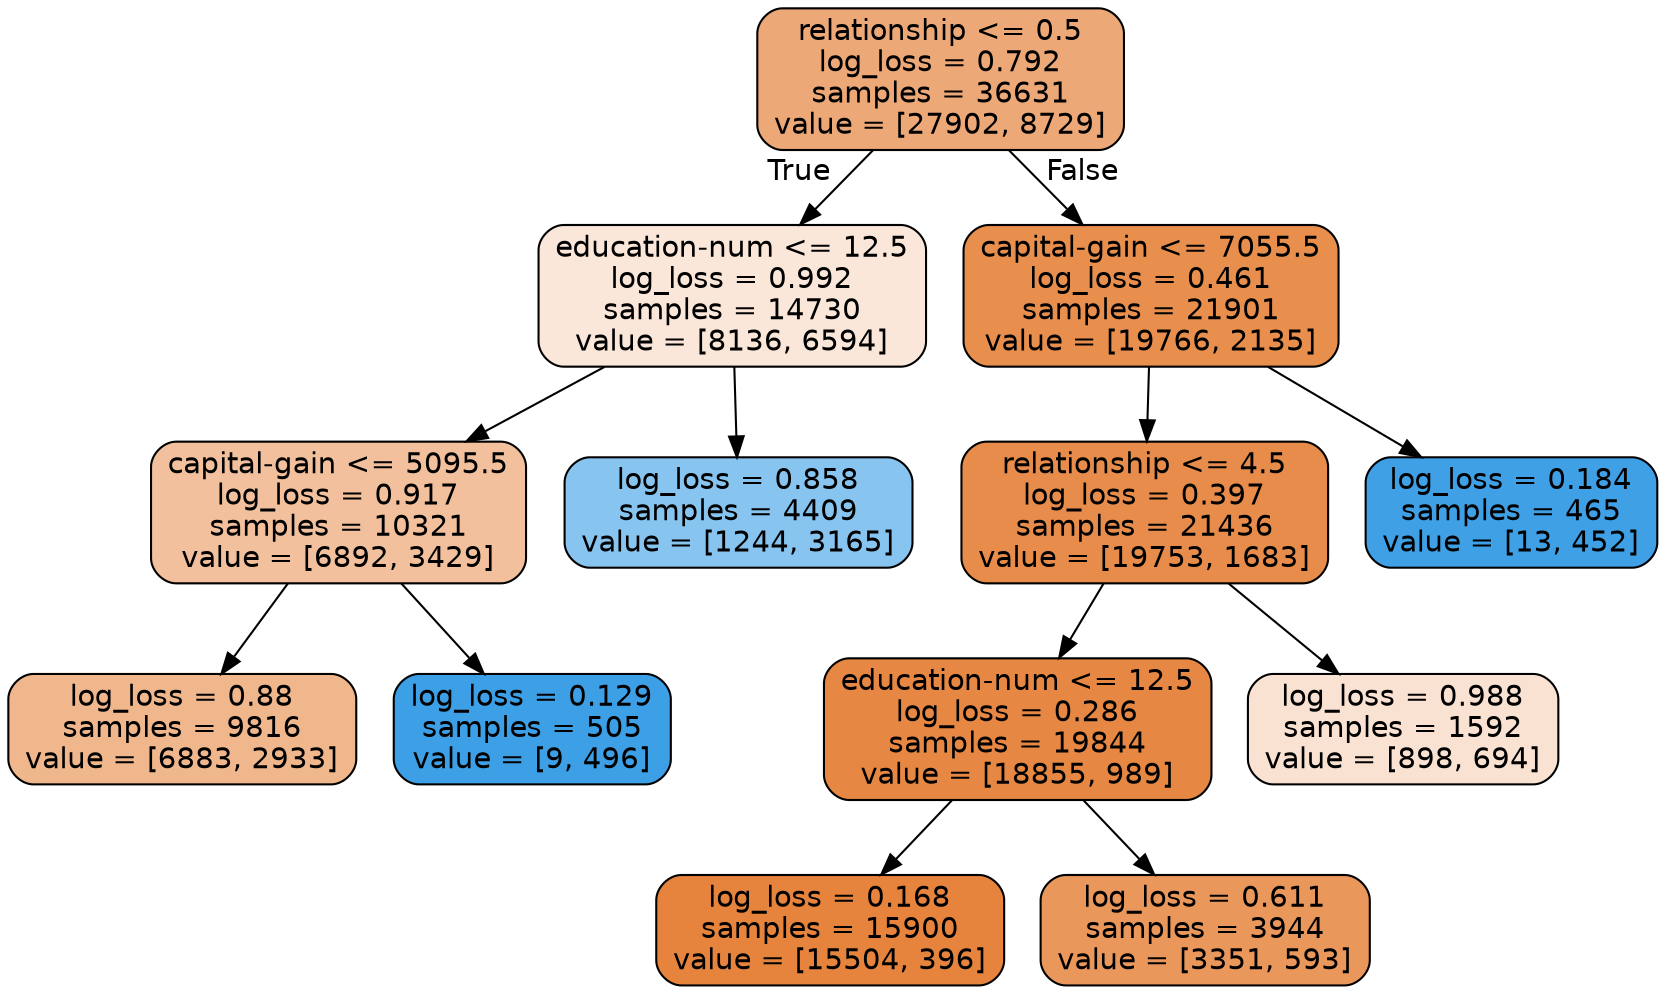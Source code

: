 digraph Tree {
node [shape=box, style="filled, rounded", color="black", fontname="helvetica"] ;
edge [fontname="helvetica"] ;
0 [label="relationship <= 0.5\nlog_loss = 0.792\nsamples = 36631\nvalue = [27902, 8729]", fillcolor="#eda877"] ;
1 [label="education-num <= 12.5\nlog_loss = 0.992\nsamples = 14730\nvalue = [8136, 6594]", fillcolor="#fae7d9"] ;
0 -> 1 [labeldistance=2.5, labelangle=45, headlabel="True"] ;
2 [label="capital-gain <= 5095.5\nlog_loss = 0.917\nsamples = 10321\nvalue = [6892, 3429]", fillcolor="#f2c09c"] ;
1 -> 2 ;
3 [label="log_loss = 0.88\nsamples = 9816\nvalue = [6883, 2933]", fillcolor="#f0b78d"] ;
2 -> 3 ;
4 [label="log_loss = 0.129\nsamples = 505\nvalue = [9, 496]", fillcolor="#3d9fe5"] ;
2 -> 4 ;
5 [label="log_loss = 0.858\nsamples = 4409\nvalue = [1244, 3165]", fillcolor="#87c4ef"] ;
1 -> 5 ;
6 [label="capital-gain <= 7055.5\nlog_loss = 0.461\nsamples = 21901\nvalue = [19766, 2135]", fillcolor="#e88f4e"] ;
0 -> 6 [labeldistance=2.5, labelangle=-45, headlabel="False"] ;
7 [label="relationship <= 4.5\nlog_loss = 0.397\nsamples = 21436\nvalue = [19753, 1683]", fillcolor="#e78c4a"] ;
6 -> 7 ;
8 [label="education-num <= 12.5\nlog_loss = 0.286\nsamples = 19844\nvalue = [18855, 989]", fillcolor="#e68843"] ;
7 -> 8 ;
9 [label="log_loss = 0.168\nsamples = 15900\nvalue = [15504, 396]", fillcolor="#e6843e"] ;
8 -> 9 ;
10 [label="log_loss = 0.611\nsamples = 3944\nvalue = [3351, 593]", fillcolor="#ea975c"] ;
8 -> 10 ;
11 [label="log_loss = 0.988\nsamples = 1592\nvalue = [898, 694]", fillcolor="#f9e2d2"] ;
7 -> 11 ;
12 [label="log_loss = 0.184\nsamples = 465\nvalue = [13, 452]", fillcolor="#3fa0e6"] ;
6 -> 12 ;
}